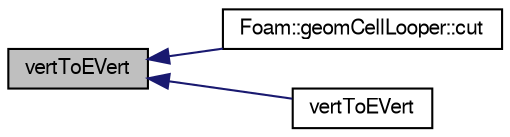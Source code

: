 digraph "vertToEVert"
{
  bgcolor="transparent";
  edge [fontname="FreeSans",fontsize="10",labelfontname="FreeSans",labelfontsize="10"];
  node [fontname="FreeSans",fontsize="10",shape=record];
  rankdir="LR";
  Node1020 [label="vertToEVert",height=0.2,width=0.4,color="black", fillcolor="grey75", style="filled", fontcolor="black"];
  Node1020 -> Node1021 [dir="back",color="midnightblue",fontsize="10",style="solid",fontname="FreeSans"];
  Node1021 [label="Foam::geomCellLooper::cut",height=0.2,width=0.4,color="black",URL="$a21474.html#a993c7c95766fcf44b50607ec8701d577",tooltip="Same but now also base point of cut provided (instead of always. "];
  Node1020 -> Node1022 [dir="back",color="midnightblue",fontsize="10",style="solid",fontname="FreeSans"];
  Node1022 [label="vertToEVert",height=0.2,width=0.4,color="black",URL="$a21494.html#a33c0a77668c591e5399dfb4dae874712"];
}

